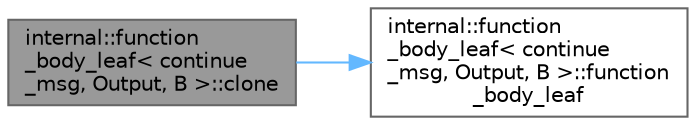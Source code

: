 digraph "internal::function_body_leaf&lt; continue_msg, Output, B &gt;::clone"
{
 // LATEX_PDF_SIZE
  bgcolor="transparent";
  edge [fontname=Helvetica,fontsize=10,labelfontname=Helvetica,labelfontsize=10];
  node [fontname=Helvetica,fontsize=10,shape=box,height=0.2,width=0.4];
  rankdir="LR";
  Node1 [id="Node000001",label="internal::function\l_body_leaf\< continue\l_msg, Output, B \>::clone",height=0.2,width=0.4,color="gray40", fillcolor="grey60", style="filled", fontcolor="black",tooltip=" "];
  Node1 -> Node2 [id="edge1_Node000001_Node000002",color="steelblue1",style="solid",tooltip=" "];
  Node2 [id="Node000002",label="internal::function\l_body_leaf\< continue\l_msg, Output, B \>::function\l_body_leaf",height=0.2,width=0.4,color="grey40", fillcolor="white", style="filled",URL="$classinternal_1_1function__body__leaf_3_01continue__msg_00_01_output_00_01_b_01_4.html#aaa585296e1fb7a2485bc203021484830",tooltip=" "];
}
